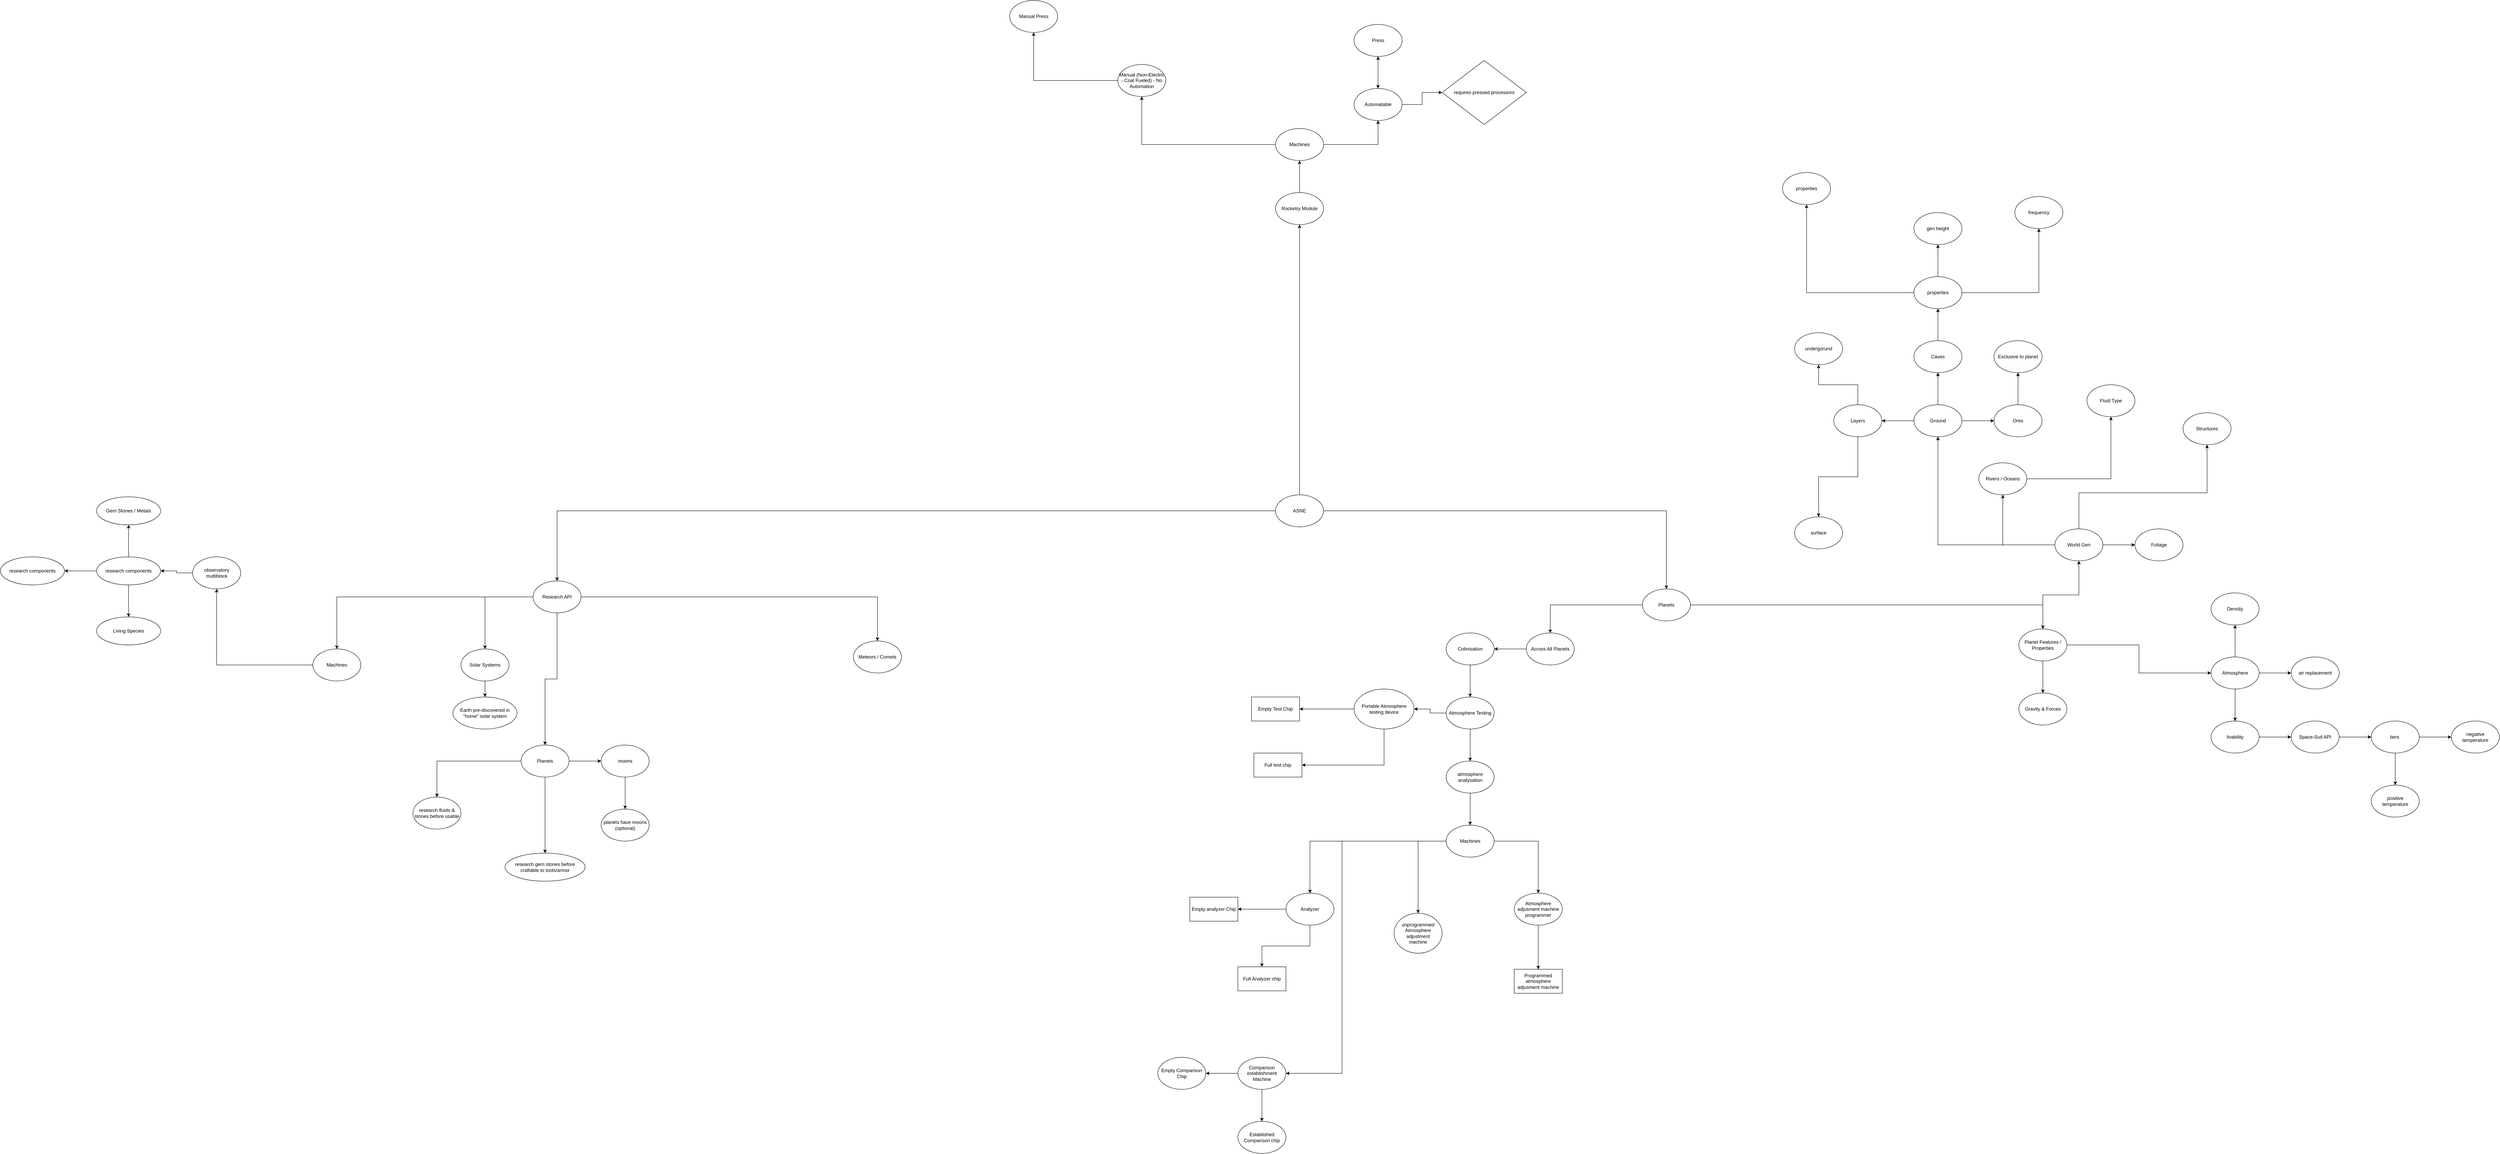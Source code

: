 <mxfile version="13.0.3" type="device"><diagram id="ZSsA4pGNWjH7NtA_CYZp" name="Page-1"><mxGraphModel dx="4730" dy="2001" grid="1" gridSize="10" guides="1" tooltips="1" connect="1" arrows="1" fold="1" page="1" pageScale="1" pageWidth="827" pageHeight="1169" math="0" shadow="0"><root><mxCell id="0"/><mxCell id="1" parent="0"/><mxCell id="Va2Iotv7na_u3ikGPb5Y-4" value="" style="edgeStyle=orthogonalEdgeStyle;rounded=0;orthogonalLoop=1;jettySize=auto;html=1;" parent="1" source="Va2Iotv7na_u3ikGPb5Y-1" target="Va2Iotv7na_u3ikGPb5Y-3" edge="1"><mxGeometry relative="1" as="geometry"/></mxCell><mxCell id="Va2Iotv7na_u3ikGPb5Y-6" value="" style="edgeStyle=orthogonalEdgeStyle;rounded=0;orthogonalLoop=1;jettySize=auto;html=1;" parent="1" source="Va2Iotv7na_u3ikGPb5Y-1" target="Va2Iotv7na_u3ikGPb5Y-5" edge="1"><mxGeometry relative="1" as="geometry"/></mxCell><mxCell id="mNOpSpbeWdeB9OG4I5wn-2" value="" style="edgeStyle=orthogonalEdgeStyle;rounded=0;orthogonalLoop=1;jettySize=auto;html=1;" parent="1" source="Va2Iotv7na_u3ikGPb5Y-1" target="mNOpSpbeWdeB9OG4I5wn-1" edge="1"><mxGeometry relative="1" as="geometry"/></mxCell><mxCell id="Va2Iotv7na_u3ikGPb5Y-1" value="ASNE" style="ellipse;whiteSpace=wrap;html=1;" parent="1" vertex="1"><mxGeometry x="354" y="545" width="120" height="80" as="geometry"/></mxCell><mxCell id="mNOpSpbeWdeB9OG4I5wn-4" value="" style="edgeStyle=orthogonalEdgeStyle;rounded=0;orthogonalLoop=1;jettySize=auto;html=1;" parent="1" source="mNOpSpbeWdeB9OG4I5wn-1" target="mNOpSpbeWdeB9OG4I5wn-3" edge="1"><mxGeometry relative="1" as="geometry"/></mxCell><mxCell id="mNOpSpbeWdeB9OG4I5wn-6" value="" style="edgeStyle=orthogonalEdgeStyle;rounded=0;orthogonalLoop=1;jettySize=auto;html=1;" parent="1" source="mNOpSpbeWdeB9OG4I5wn-1" target="mNOpSpbeWdeB9OG4I5wn-5" edge="1"><mxGeometry relative="1" as="geometry"/></mxCell><mxCell id="mNOpSpbeWdeB9OG4I5wn-8" value="" style="edgeStyle=orthogonalEdgeStyle;rounded=0;orthogonalLoop=1;jettySize=auto;html=1;" parent="1" source="mNOpSpbeWdeB9OG4I5wn-1" target="mNOpSpbeWdeB9OG4I5wn-7" edge="1"><mxGeometry relative="1" as="geometry"/></mxCell><mxCell id="Q98peAPypUFF_v-nUF-B-16" style="edgeStyle=orthogonalEdgeStyle;rounded=0;orthogonalLoop=1;jettySize=auto;html=1;entryX=0.5;entryY=0;entryDx=0;entryDy=0;" edge="1" parent="1" source="mNOpSpbeWdeB9OG4I5wn-1" target="Q98peAPypUFF_v-nUF-B-17"><mxGeometry relative="1" as="geometry"><mxPoint x="-1990" y="930" as="targetPoint"/></mxGeometry></mxCell><mxCell id="mNOpSpbeWdeB9OG4I5wn-1" value="Research API" style="ellipse;whiteSpace=wrap;html=1;" parent="1" vertex="1"><mxGeometry x="-1500" y="760" width="120" height="80" as="geometry"/></mxCell><mxCell id="mNOpSpbeWdeB9OG4I5wn-7" value="Meteors / Comets" style="ellipse;whiteSpace=wrap;html=1;" parent="1" vertex="1"><mxGeometry x="-700" y="910" width="120" height="80" as="geometry"/></mxCell><mxCell id="Q98peAPypUFF_v-nUF-B-10" value="" style="edgeStyle=orthogonalEdgeStyle;rounded=0;orthogonalLoop=1;jettySize=auto;html=1;" edge="1" parent="1" source="mNOpSpbeWdeB9OG4I5wn-5" target="Q98peAPypUFF_v-nUF-B-9"><mxGeometry relative="1" as="geometry"/></mxCell><mxCell id="mNOpSpbeWdeB9OG4I5wn-5" value="Solar Systems" style="ellipse;whiteSpace=wrap;html=1;" parent="1" vertex="1"><mxGeometry x="-1680" y="930" width="120" height="80" as="geometry"/></mxCell><mxCell id="Q98peAPypUFF_v-nUF-B-9" value="Earth pre-discovered in &quot;home&quot; solar system" style="ellipse;whiteSpace=wrap;html=1;" vertex="1" parent="1"><mxGeometry x="-1700" y="1050" width="160" height="80" as="geometry"/></mxCell><mxCell id="Q98peAPypUFF_v-nUF-B-2" value="" style="edgeStyle=orthogonalEdgeStyle;rounded=0;orthogonalLoop=1;jettySize=auto;html=1;" edge="1" parent="1" source="mNOpSpbeWdeB9OG4I5wn-3" target="Q98peAPypUFF_v-nUF-B-1"><mxGeometry relative="1" as="geometry"/></mxCell><mxCell id="Q98peAPypUFF_v-nUF-B-4" value="" style="edgeStyle=orthogonalEdgeStyle;rounded=0;orthogonalLoop=1;jettySize=auto;html=1;" edge="1" parent="1" source="mNOpSpbeWdeB9OG4I5wn-3" target="Q98peAPypUFF_v-nUF-B-3"><mxGeometry relative="1" as="geometry"/></mxCell><mxCell id="Q98peAPypUFF_v-nUF-B-13" value="" style="edgeStyle=orthogonalEdgeStyle;rounded=0;orthogonalLoop=1;jettySize=auto;html=1;" edge="1" parent="1" source="mNOpSpbeWdeB9OG4I5wn-3" target="Q98peAPypUFF_v-nUF-B-12"><mxGeometry relative="1" as="geometry"/></mxCell><mxCell id="mNOpSpbeWdeB9OG4I5wn-3" value="Planets" style="ellipse;whiteSpace=wrap;html=1;" parent="1" vertex="1"><mxGeometry x="-1530" y="1170" width="120" height="80" as="geometry"/></mxCell><mxCell id="Q98peAPypUFF_v-nUF-B-15" value="" style="edgeStyle=orthogonalEdgeStyle;rounded=0;orthogonalLoop=1;jettySize=auto;html=1;" edge="1" parent="1" source="Q98peAPypUFF_v-nUF-B-12" target="Q98peAPypUFF_v-nUF-B-14"><mxGeometry relative="1" as="geometry"/></mxCell><mxCell id="Q98peAPypUFF_v-nUF-B-12" value="moons" style="ellipse;whiteSpace=wrap;html=1;" vertex="1" parent="1"><mxGeometry x="-1330" y="1170" width="120" height="80" as="geometry"/></mxCell><mxCell id="Q98peAPypUFF_v-nUF-B-14" value="planets have moons (optional)" style="ellipse;whiteSpace=wrap;html=1;" vertex="1" parent="1"><mxGeometry x="-1330" y="1330" width="120" height="80" as="geometry"/></mxCell><mxCell id="Q98peAPypUFF_v-nUF-B-3" value="research fluids &amp;amp; stones before usable" style="ellipse;whiteSpace=wrap;html=1;" vertex="1" parent="1"><mxGeometry x="-1800" y="1300" width="120" height="80" as="geometry"/></mxCell><mxCell id="Q98peAPypUFF_v-nUF-B-1" value="research gem stones before craftable to tools/armor" style="ellipse;whiteSpace=wrap;html=1;" vertex="1" parent="1"><mxGeometry x="-1570" y="1440" width="200" height="70" as="geometry"/></mxCell><mxCell id="Va2Iotv7na_u3ikGPb5Y-87" value="" style="edgeStyle=orthogonalEdgeStyle;rounded=0;orthogonalLoop=1;jettySize=auto;html=1;" parent="1" source="Va2Iotv7na_u3ikGPb5Y-5" target="Va2Iotv7na_u3ikGPb5Y-86" edge="1"><mxGeometry relative="1" as="geometry"/></mxCell><mxCell id="Va2Iotv7na_u3ikGPb5Y-5" value="Rocketry Module" style="ellipse;whiteSpace=wrap;html=1;" parent="1" vertex="1"><mxGeometry x="354" y="-210" width="120" height="80" as="geometry"/></mxCell><mxCell id="Va2Iotv7na_u3ikGPb5Y-89" value="" style="edgeStyle=orthogonalEdgeStyle;rounded=0;orthogonalLoop=1;jettySize=auto;html=1;" parent="1" source="Va2Iotv7na_u3ikGPb5Y-86" target="Va2Iotv7na_u3ikGPb5Y-88" edge="1"><mxGeometry relative="1" as="geometry"/></mxCell><mxCell id="Va2Iotv7na_u3ikGPb5Y-91" value="" style="edgeStyle=orthogonalEdgeStyle;rounded=0;orthogonalLoop=1;jettySize=auto;html=1;" parent="1" source="Va2Iotv7na_u3ikGPb5Y-86" target="Va2Iotv7na_u3ikGPb5Y-90" edge="1"><mxGeometry relative="1" as="geometry"/></mxCell><mxCell id="Va2Iotv7na_u3ikGPb5Y-86" value="Machines" style="ellipse;whiteSpace=wrap;html=1;" parent="1" vertex="1"><mxGeometry x="354" y="-370" width="120" height="80" as="geometry"/></mxCell><mxCell id="Va2Iotv7na_u3ikGPb5Y-101" value="" style="edgeStyle=orthogonalEdgeStyle;rounded=0;orthogonalLoop=1;jettySize=auto;html=1;" parent="1" source="Va2Iotv7na_u3ikGPb5Y-90" target="Va2Iotv7na_u3ikGPb5Y-100" edge="1"><mxGeometry relative="1" as="geometry"/></mxCell><mxCell id="Va2Iotv7na_u3ikGPb5Y-109" style="edgeStyle=orthogonalEdgeStyle;rounded=0;orthogonalLoop=1;jettySize=auto;html=1;entryX=0;entryY=0.5;entryDx=0;entryDy=0;" parent="1" source="Va2Iotv7na_u3ikGPb5Y-90" target="Va2Iotv7na_u3ikGPb5Y-106" edge="1"><mxGeometry relative="1" as="geometry"/></mxCell><mxCell id="Va2Iotv7na_u3ikGPb5Y-90" value="Automatable" style="ellipse;whiteSpace=wrap;html=1;" parent="1" vertex="1"><mxGeometry x="550" y="-470" width="120" height="80" as="geometry"/></mxCell><mxCell id="Va2Iotv7na_u3ikGPb5Y-110" value="" style="edgeStyle=orthogonalEdgeStyle;rounded=0;orthogonalLoop=1;jettySize=auto;html=1;" parent="1" source="Va2Iotv7na_u3ikGPb5Y-100" target="Va2Iotv7na_u3ikGPb5Y-90" edge="1"><mxGeometry relative="1" as="geometry"/></mxCell><mxCell id="Va2Iotv7na_u3ikGPb5Y-100" value="Press" style="ellipse;whiteSpace=wrap;html=1;" parent="1" vertex="1"><mxGeometry x="550" y="-630" width="120" height="80" as="geometry"/></mxCell><mxCell id="Va2Iotv7na_u3ikGPb5Y-95" value="" style="edgeStyle=orthogonalEdgeStyle;rounded=0;orthogonalLoop=1;jettySize=auto;html=1;" parent="1" source="Va2Iotv7na_u3ikGPb5Y-88" target="Va2Iotv7na_u3ikGPb5Y-94" edge="1"><mxGeometry relative="1" as="geometry"/></mxCell><mxCell id="Va2Iotv7na_u3ikGPb5Y-88" value="Manual (Non-Electric - Coal Fueled) - No Automation" style="ellipse;whiteSpace=wrap;html=1;" parent="1" vertex="1"><mxGeometry x="-40" y="-530" width="120" height="80" as="geometry"/></mxCell><mxCell id="Va2Iotv7na_u3ikGPb5Y-94" value="Manual Press" style="ellipse;whiteSpace=wrap;html=1;" parent="1" vertex="1"><mxGeometry x="-310" y="-690" width="120" height="80" as="geometry"/></mxCell><mxCell id="Va2Iotv7na_u3ikGPb5Y-20" value="" style="edgeStyle=orthogonalEdgeStyle;rounded=0;orthogonalLoop=1;jettySize=auto;html=1;" parent="1" source="Va2Iotv7na_u3ikGPb5Y-3" target="Va2Iotv7na_u3ikGPb5Y-19" edge="1"><mxGeometry relative="1" as="geometry"/></mxCell><mxCell id="uZqjPbDjSEXQBaCxXIN8-2" value="" style="edgeStyle=orthogonalEdgeStyle;rounded=0;orthogonalLoop=1;jettySize=auto;html=1;" parent="1" source="Va2Iotv7na_u3ikGPb5Y-3" target="uZqjPbDjSEXQBaCxXIN8-1" edge="1"><mxGeometry relative="1" as="geometry"/></mxCell><mxCell id="Va2Iotv7na_u3ikGPb5Y-3" value="Planets" style="ellipse;whiteSpace=wrap;html=1;" parent="1" vertex="1"><mxGeometry x="1270" y="780" width="120" height="80" as="geometry"/></mxCell><mxCell id="uZqjPbDjSEXQBaCxXIN8-4" value="" style="edgeStyle=orthogonalEdgeStyle;rounded=0;orthogonalLoop=1;jettySize=auto;html=1;" parent="1" source="uZqjPbDjSEXQBaCxXIN8-1" target="uZqjPbDjSEXQBaCxXIN8-3" edge="1"><mxGeometry relative="1" as="geometry"/></mxCell><mxCell id="uZqjPbDjSEXQBaCxXIN8-6" value="" style="edgeStyle=orthogonalEdgeStyle;rounded=0;orthogonalLoop=1;jettySize=auto;html=1;" parent="1" source="uZqjPbDjSEXQBaCxXIN8-1" target="uZqjPbDjSEXQBaCxXIN8-5" edge="1"><mxGeometry relative="1" as="geometry"/></mxCell><mxCell id="uZqjPbDjSEXQBaCxXIN8-37" value="" style="edgeStyle=orthogonalEdgeStyle;rounded=0;orthogonalLoop=1;jettySize=auto;html=1;" parent="1" source="uZqjPbDjSEXQBaCxXIN8-1" target="uZqjPbDjSEXQBaCxXIN8-36" edge="1"><mxGeometry relative="1" as="geometry"/></mxCell><mxCell id="uZqjPbDjSEXQBaCxXIN8-1" value="Planet Features / Properties" style="ellipse;whiteSpace=wrap;html=1;" parent="1" vertex="1"><mxGeometry x="2210" y="880" width="120" height="80" as="geometry"/></mxCell><mxCell id="uZqjPbDjSEXQBaCxXIN8-36" value="Gravity &amp;amp; Forces" style="ellipse;whiteSpace=wrap;html=1;" parent="1" vertex="1"><mxGeometry x="2210" y="1040" width="120" height="80" as="geometry"/></mxCell><mxCell id="uZqjPbDjSEXQBaCxXIN8-11" value="" style="edgeStyle=orthogonalEdgeStyle;rounded=0;orthogonalLoop=1;jettySize=auto;html=1;" parent="1" source="uZqjPbDjSEXQBaCxXIN8-5" target="uZqjPbDjSEXQBaCxXIN8-10" edge="1"><mxGeometry relative="1" as="geometry"/></mxCell><mxCell id="uZqjPbDjSEXQBaCxXIN8-13" value="" style="edgeStyle=orthogonalEdgeStyle;rounded=0;orthogonalLoop=1;jettySize=auto;html=1;" parent="1" source="uZqjPbDjSEXQBaCxXIN8-5" target="uZqjPbDjSEXQBaCxXIN8-12" edge="1"><mxGeometry relative="1" as="geometry"/></mxCell><mxCell id="uZqjPbDjSEXQBaCxXIN8-15" value="" style="edgeStyle=orthogonalEdgeStyle;rounded=0;orthogonalLoop=1;jettySize=auto;html=1;" parent="1" source="uZqjPbDjSEXQBaCxXIN8-5" target="uZqjPbDjSEXQBaCxXIN8-14" edge="1"><mxGeometry relative="1" as="geometry"/></mxCell><mxCell id="uZqjPbDjSEXQBaCxXIN8-52" value="" style="edgeStyle=orthogonalEdgeStyle;rounded=0;orthogonalLoop=1;jettySize=auto;html=1;" parent="1" source="uZqjPbDjSEXQBaCxXIN8-5" target="uZqjPbDjSEXQBaCxXIN8-51" edge="1"><mxGeometry relative="1" as="geometry"><Array as="points"><mxPoint x="2360" y="540"/><mxPoint x="2680" y="540"/></Array></mxGeometry></mxCell><mxCell id="uZqjPbDjSEXQBaCxXIN8-5" value="World Gen" style="ellipse;whiteSpace=wrap;html=1;" parent="1" vertex="1"><mxGeometry x="2300" y="630" width="120" height="80" as="geometry"/></mxCell><mxCell id="uZqjPbDjSEXQBaCxXIN8-51" value="Structures" style="ellipse;whiteSpace=wrap;html=1;" parent="1" vertex="1"><mxGeometry x="2620" y="340" width="120" height="80" as="geometry"/></mxCell><mxCell id="uZqjPbDjSEXQBaCxXIN8-17" value="" style="edgeStyle=orthogonalEdgeStyle;rounded=0;orthogonalLoop=1;jettySize=auto;html=1;" parent="1" source="uZqjPbDjSEXQBaCxXIN8-14" target="uZqjPbDjSEXQBaCxXIN8-16" edge="1"><mxGeometry relative="1" as="geometry"/></mxCell><mxCell id="uZqjPbDjSEXQBaCxXIN8-19" value="" style="edgeStyle=orthogonalEdgeStyle;rounded=0;orthogonalLoop=1;jettySize=auto;html=1;" parent="1" source="uZqjPbDjSEXQBaCxXIN8-14" target="uZqjPbDjSEXQBaCxXIN8-18" edge="1"><mxGeometry relative="1" as="geometry"/></mxCell><mxCell id="uZqjPbDjSEXQBaCxXIN8-21" value="" style="edgeStyle=orthogonalEdgeStyle;rounded=0;orthogonalLoop=1;jettySize=auto;html=1;" parent="1" source="uZqjPbDjSEXQBaCxXIN8-14" target="uZqjPbDjSEXQBaCxXIN8-20" edge="1"><mxGeometry relative="1" as="geometry"/></mxCell><mxCell id="uZqjPbDjSEXQBaCxXIN8-14" value="Ground" style="ellipse;whiteSpace=wrap;html=1;" parent="1" vertex="1"><mxGeometry x="1948" y="320" width="120" height="80" as="geometry"/></mxCell><mxCell id="uZqjPbDjSEXQBaCxXIN8-25" value="" style="edgeStyle=orthogonalEdgeStyle;rounded=0;orthogonalLoop=1;jettySize=auto;html=1;" parent="1" source="uZqjPbDjSEXQBaCxXIN8-20" target="uZqjPbDjSEXQBaCxXIN8-24" edge="1"><mxGeometry relative="1" as="geometry"/></mxCell><mxCell id="uZqjPbDjSEXQBaCxXIN8-27" value="" style="edgeStyle=orthogonalEdgeStyle;rounded=0;orthogonalLoop=1;jettySize=auto;html=1;" parent="1" source="uZqjPbDjSEXQBaCxXIN8-20" target="uZqjPbDjSEXQBaCxXIN8-26" edge="1"><mxGeometry relative="1" as="geometry"/></mxCell><mxCell id="uZqjPbDjSEXQBaCxXIN8-20" value="Layers" style="ellipse;whiteSpace=wrap;html=1;" parent="1" vertex="1"><mxGeometry x="1748" y="320" width="120" height="80" as="geometry"/></mxCell><mxCell id="uZqjPbDjSEXQBaCxXIN8-26" value="undergorund" style="ellipse;whiteSpace=wrap;html=1;" parent="1" vertex="1"><mxGeometry x="1650" y="140" width="120" height="80" as="geometry"/></mxCell><mxCell id="uZqjPbDjSEXQBaCxXIN8-24" value="surface" style="ellipse;whiteSpace=wrap;html=1;" parent="1" vertex="1"><mxGeometry x="1650" y="600" width="120" height="80" as="geometry"/></mxCell><mxCell id="uZqjPbDjSEXQBaCxXIN8-23" value="" style="edgeStyle=orthogonalEdgeStyle;rounded=0;orthogonalLoop=1;jettySize=auto;html=1;" parent="1" source="uZqjPbDjSEXQBaCxXIN8-18" target="uZqjPbDjSEXQBaCxXIN8-22" edge="1"><mxGeometry relative="1" as="geometry"/></mxCell><mxCell id="uZqjPbDjSEXQBaCxXIN8-18" value="Ores" style="ellipse;whiteSpace=wrap;html=1;" parent="1" vertex="1"><mxGeometry x="2148" y="320" width="120" height="80" as="geometry"/></mxCell><mxCell id="uZqjPbDjSEXQBaCxXIN8-22" value="Exclusive to planet" style="ellipse;whiteSpace=wrap;html=1;" parent="1" vertex="1"><mxGeometry x="2148" y="160" width="120" height="80" as="geometry"/></mxCell><mxCell id="uZqjPbDjSEXQBaCxXIN8-39" value="" style="edgeStyle=orthogonalEdgeStyle;rounded=0;orthogonalLoop=1;jettySize=auto;html=1;" parent="1" source="uZqjPbDjSEXQBaCxXIN8-16" target="uZqjPbDjSEXQBaCxXIN8-38" edge="1"><mxGeometry relative="1" as="geometry"/></mxCell><mxCell id="uZqjPbDjSEXQBaCxXIN8-16" value="Caves" style="ellipse;whiteSpace=wrap;html=1;" parent="1" vertex="1"><mxGeometry x="1948" y="160" width="120" height="80" as="geometry"/></mxCell><mxCell id="uZqjPbDjSEXQBaCxXIN8-41" value="" style="edgeStyle=orthogonalEdgeStyle;rounded=0;orthogonalLoop=1;jettySize=auto;html=1;" parent="1" source="uZqjPbDjSEXQBaCxXIN8-38" target="uZqjPbDjSEXQBaCxXIN8-40" edge="1"><mxGeometry relative="1" as="geometry"/></mxCell><mxCell id="uZqjPbDjSEXQBaCxXIN8-43" value="" style="edgeStyle=orthogonalEdgeStyle;rounded=0;orthogonalLoop=1;jettySize=auto;html=1;" parent="1" source="uZqjPbDjSEXQBaCxXIN8-38" target="uZqjPbDjSEXQBaCxXIN8-42" edge="1"><mxGeometry relative="1" as="geometry"/></mxCell><mxCell id="uZqjPbDjSEXQBaCxXIN8-45" value="" style="edgeStyle=orthogonalEdgeStyle;rounded=0;orthogonalLoop=1;jettySize=auto;html=1;" parent="1" source="uZqjPbDjSEXQBaCxXIN8-38" target="uZqjPbDjSEXQBaCxXIN8-44" edge="1"><mxGeometry relative="1" as="geometry"/></mxCell><mxCell id="uZqjPbDjSEXQBaCxXIN8-38" value="properties" style="ellipse;whiteSpace=wrap;html=1;" parent="1" vertex="1"><mxGeometry x="1948" width="120" height="80" as="geometry"/></mxCell><mxCell id="uZqjPbDjSEXQBaCxXIN8-44" value="properties" style="ellipse;whiteSpace=wrap;html=1;" parent="1" vertex="1"><mxGeometry x="1620" y="-260" width="120" height="80" as="geometry"/></mxCell><mxCell id="uZqjPbDjSEXQBaCxXIN8-42" value="frequency" style="ellipse;whiteSpace=wrap;html=1;" parent="1" vertex="1"><mxGeometry x="2200" y="-200" width="120" height="80" as="geometry"/></mxCell><mxCell id="uZqjPbDjSEXQBaCxXIN8-40" value="gen height" style="ellipse;whiteSpace=wrap;html=1;" parent="1" vertex="1"><mxGeometry x="1948" y="-160" width="120" height="80" as="geometry"/></mxCell><mxCell id="uZqjPbDjSEXQBaCxXIN8-50" value="" style="edgeStyle=orthogonalEdgeStyle;rounded=0;orthogonalLoop=1;jettySize=auto;html=1;" parent="1" source="uZqjPbDjSEXQBaCxXIN8-12" target="uZqjPbDjSEXQBaCxXIN8-49" edge="1"><mxGeometry relative="1" as="geometry"/></mxCell><mxCell id="uZqjPbDjSEXQBaCxXIN8-12" value="Rivers / Oceans" style="ellipse;whiteSpace=wrap;html=1;" parent="1" vertex="1"><mxGeometry x="2110" y="465" width="120" height="80" as="geometry"/></mxCell><mxCell id="uZqjPbDjSEXQBaCxXIN8-49" value="Fluid Type" style="ellipse;whiteSpace=wrap;html=1;" parent="1" vertex="1"><mxGeometry x="2380" y="270" width="120" height="80" as="geometry"/></mxCell><mxCell id="uZqjPbDjSEXQBaCxXIN8-10" value="Foliage" style="ellipse;whiteSpace=wrap;html=1;" parent="1" vertex="1"><mxGeometry x="2500" y="630" width="120" height="80" as="geometry"/></mxCell><mxCell id="uZqjPbDjSEXQBaCxXIN8-8" value="" style="edgeStyle=orthogonalEdgeStyle;rounded=0;orthogonalLoop=1;jettySize=auto;html=1;" parent="1" source="uZqjPbDjSEXQBaCxXIN8-3" target="uZqjPbDjSEXQBaCxXIN8-7" edge="1"><mxGeometry relative="1" as="geometry"/></mxCell><mxCell id="uZqjPbDjSEXQBaCxXIN8-31" value="" style="edgeStyle=orthogonalEdgeStyle;rounded=0;orthogonalLoop=1;jettySize=auto;html=1;" parent="1" source="uZqjPbDjSEXQBaCxXIN8-3" target="uZqjPbDjSEXQBaCxXIN8-30" edge="1"><mxGeometry relative="1" as="geometry"/></mxCell><mxCell id="uZqjPbDjSEXQBaCxXIN8-35" value="" style="edgeStyle=orthogonalEdgeStyle;rounded=0;orthogonalLoop=1;jettySize=auto;html=1;" parent="1" source="uZqjPbDjSEXQBaCxXIN8-3" target="uZqjPbDjSEXQBaCxXIN8-34" edge="1"><mxGeometry relative="1" as="geometry"/></mxCell><mxCell id="uZqjPbDjSEXQBaCxXIN8-3" value="Atmosphere" style="ellipse;whiteSpace=wrap;html=1;" parent="1" vertex="1"><mxGeometry x="2690" y="950" width="120" height="80" as="geometry"/></mxCell><mxCell id="uZqjPbDjSEXQBaCxXIN8-34" value="Density" style="ellipse;whiteSpace=wrap;html=1;" parent="1" vertex="1"><mxGeometry x="2690" y="790" width="120" height="80" as="geometry"/></mxCell><mxCell id="uZqjPbDjSEXQBaCxXIN8-30" value="air replacement" style="ellipse;whiteSpace=wrap;html=1;" parent="1" vertex="1"><mxGeometry x="2890" y="950" width="120" height="80" as="geometry"/></mxCell><mxCell id="kfIZ35XW7t8YEFNPNZht-2" value="" style="edgeStyle=orthogonalEdgeStyle;rounded=0;orthogonalLoop=1;jettySize=auto;html=1;" parent="1" source="uZqjPbDjSEXQBaCxXIN8-7" target="kfIZ35XW7t8YEFNPNZht-1" edge="1"><mxGeometry relative="1" as="geometry"/></mxCell><mxCell id="uZqjPbDjSEXQBaCxXIN8-7" value="livability" style="ellipse;whiteSpace=wrap;html=1;" parent="1" vertex="1"><mxGeometry x="2690" y="1110" width="120" height="80" as="geometry"/></mxCell><mxCell id="kfIZ35XW7t8YEFNPNZht-4" value="" style="edgeStyle=orthogonalEdgeStyle;rounded=0;orthogonalLoop=1;jettySize=auto;html=1;" parent="1" source="kfIZ35XW7t8YEFNPNZht-1" target="kfIZ35XW7t8YEFNPNZht-3" edge="1"><mxGeometry relative="1" as="geometry"/></mxCell><mxCell id="kfIZ35XW7t8YEFNPNZht-1" value="Space-Suit API" style="ellipse;whiteSpace=wrap;html=1;" parent="1" vertex="1"><mxGeometry x="2890" y="1110" width="120" height="80" as="geometry"/></mxCell><mxCell id="kfIZ35XW7t8YEFNPNZht-6" value="" style="edgeStyle=orthogonalEdgeStyle;rounded=0;orthogonalLoop=1;jettySize=auto;html=1;" parent="1" source="kfIZ35XW7t8YEFNPNZht-3" target="kfIZ35XW7t8YEFNPNZht-5" edge="1"><mxGeometry relative="1" as="geometry"/></mxCell><mxCell id="kfIZ35XW7t8YEFNPNZht-8" value="" style="edgeStyle=orthogonalEdgeStyle;rounded=0;orthogonalLoop=1;jettySize=auto;html=1;" parent="1" source="kfIZ35XW7t8YEFNPNZht-3" target="kfIZ35XW7t8YEFNPNZht-7" edge="1"><mxGeometry relative="1" as="geometry"/></mxCell><mxCell id="kfIZ35XW7t8YEFNPNZht-3" value="tiers&amp;nbsp;" style="ellipse;whiteSpace=wrap;html=1;" parent="1" vertex="1"><mxGeometry x="3090" y="1110" width="120" height="80" as="geometry"/></mxCell><mxCell id="kfIZ35XW7t8YEFNPNZht-7" value="negative &lt;br&gt;temperature" style="ellipse;whiteSpace=wrap;html=1;" parent="1" vertex="1"><mxGeometry x="3290" y="1110" width="120" height="80" as="geometry"/></mxCell><mxCell id="kfIZ35XW7t8YEFNPNZht-5" value="positive &lt;br&gt;temperature" style="ellipse;whiteSpace=wrap;html=1;" parent="1" vertex="1"><mxGeometry x="3090" y="1270" width="120" height="80" as="geometry"/></mxCell><mxCell id="Va2Iotv7na_u3ikGPb5Y-22" value="" style="edgeStyle=orthogonalEdgeStyle;rounded=0;orthogonalLoop=1;jettySize=auto;html=1;" parent="1" source="Va2Iotv7na_u3ikGPb5Y-19" target="Va2Iotv7na_u3ikGPb5Y-21" edge="1"><mxGeometry relative="1" as="geometry"/></mxCell><mxCell id="Va2Iotv7na_u3ikGPb5Y-19" value="Across All Planets" style="ellipse;whiteSpace=wrap;html=1;" parent="1" vertex="1"><mxGeometry x="980" y="890" width="120" height="80" as="geometry"/></mxCell><mxCell id="Va2Iotv7na_u3ikGPb5Y-24" value="" style="edgeStyle=orthogonalEdgeStyle;rounded=0;orthogonalLoop=1;jettySize=auto;html=1;" parent="1" source="Va2Iotv7na_u3ikGPb5Y-21" target="Va2Iotv7na_u3ikGPb5Y-23" edge="1"><mxGeometry relative="1" as="geometry"/></mxCell><mxCell id="Va2Iotv7na_u3ikGPb5Y-21" value="Colinisation" style="ellipse;whiteSpace=wrap;html=1;" parent="1" vertex="1"><mxGeometry x="780" y="890" width="120" height="80" as="geometry"/></mxCell><mxCell id="Va2Iotv7na_u3ikGPb5Y-26" value="" style="edgeStyle=orthogonalEdgeStyle;rounded=0;orthogonalLoop=1;jettySize=auto;html=1;" parent="1" source="Va2Iotv7na_u3ikGPb5Y-23" target="Va2Iotv7na_u3ikGPb5Y-25" edge="1"><mxGeometry relative="1" as="geometry"/></mxCell><mxCell id="Va2Iotv7na_u3ikGPb5Y-28" value="" style="edgeStyle=orthogonalEdgeStyle;rounded=0;orthogonalLoop=1;jettySize=auto;html=1;" parent="1" source="Va2Iotv7na_u3ikGPb5Y-23" target="Va2Iotv7na_u3ikGPb5Y-27" edge="1"><mxGeometry relative="1" as="geometry"/></mxCell><mxCell id="Va2Iotv7na_u3ikGPb5Y-23" value="Atmosphere Testing" style="ellipse;whiteSpace=wrap;html=1;" parent="1" vertex="1"><mxGeometry x="780" y="1050" width="120" height="80" as="geometry"/></mxCell><mxCell id="Va2Iotv7na_u3ikGPb5Y-30" value="" style="edgeStyle=orthogonalEdgeStyle;rounded=0;orthogonalLoop=1;jettySize=auto;html=1;" parent="1" source="Va2Iotv7na_u3ikGPb5Y-27" target="Va2Iotv7na_u3ikGPb5Y-29" edge="1"><mxGeometry relative="1" as="geometry"/></mxCell><mxCell id="Va2Iotv7na_u3ikGPb5Y-27" value="atmosphere analysation" style="ellipse;whiteSpace=wrap;html=1;shadow=0;" parent="1" vertex="1"><mxGeometry x="780" y="1210" width="120" height="80" as="geometry"/></mxCell><mxCell id="Va2Iotv7na_u3ikGPb5Y-32" value="" style="edgeStyle=orthogonalEdgeStyle;rounded=0;orthogonalLoop=1;jettySize=auto;html=1;" parent="1" source="Va2Iotv7na_u3ikGPb5Y-29" target="Va2Iotv7na_u3ikGPb5Y-31" edge="1"><mxGeometry relative="1" as="geometry"/></mxCell><mxCell id="Va2Iotv7na_u3ikGPb5Y-36" value="" style="edgeStyle=orthogonalEdgeStyle;rounded=0;orthogonalLoop=1;jettySize=auto;html=1;" parent="1" source="Va2Iotv7na_u3ikGPb5Y-29" target="Va2Iotv7na_u3ikGPb5Y-35" edge="1"><mxGeometry relative="1" as="geometry"><Array as="points"><mxPoint x="520" y="1410"/></Array></mxGeometry></mxCell><mxCell id="Va2Iotv7na_u3ikGPb5Y-38" value="" style="edgeStyle=orthogonalEdgeStyle;rounded=0;orthogonalLoop=1;jettySize=auto;html=1;" parent="1" source="Va2Iotv7na_u3ikGPb5Y-29" target="Va2Iotv7na_u3ikGPb5Y-37" edge="1"><mxGeometry relative="1" as="geometry"/></mxCell><mxCell id="Va2Iotv7na_u3ikGPb5Y-46" value="" style="edgeStyle=orthogonalEdgeStyle;rounded=0;orthogonalLoop=1;jettySize=auto;html=1;" parent="1" source="Va2Iotv7na_u3ikGPb5Y-29" target="Va2Iotv7na_u3ikGPb5Y-45" edge="1"><mxGeometry relative="1" as="geometry"/></mxCell><mxCell id="Va2Iotv7na_u3ikGPb5Y-29" value="Machines" style="ellipse;whiteSpace=wrap;html=1;" parent="1" vertex="1"><mxGeometry x="780" y="1370" width="120" height="80" as="geometry"/></mxCell><mxCell id="Va2Iotv7na_u3ikGPb5Y-80" value="" style="edgeStyle=orthogonalEdgeStyle;rounded=0;orthogonalLoop=1;jettySize=auto;html=1;entryX=0.5;entryY=0;entryDx=0;entryDy=0;" parent="1" source="Va2Iotv7na_u3ikGPb5Y-45" target="Va2Iotv7na_u3ikGPb5Y-81" edge="1"><mxGeometry relative="1" as="geometry"><mxPoint x="1010" y="1700" as="targetPoint"/></mxGeometry></mxCell><mxCell id="Va2Iotv7na_u3ikGPb5Y-45" value="Atmosphere adjusment machine programmer" style="ellipse;whiteSpace=wrap;html=1;" parent="1" vertex="1"><mxGeometry x="950" y="1540" width="120" height="80" as="geometry"/></mxCell><mxCell id="Va2Iotv7na_u3ikGPb5Y-37" value="unprogrammed&lt;br&gt;Atmosphere adjustment&lt;br&gt;machine" style="ellipse;whiteSpace=wrap;html=1;" parent="1" vertex="1"><mxGeometry x="650" y="1590" width="120" height="100" as="geometry"/></mxCell><mxCell id="Va2Iotv7na_u3ikGPb5Y-74" value="" style="edgeStyle=orthogonalEdgeStyle;rounded=0;orthogonalLoop=1;jettySize=auto;html=1;" parent="1" source="Va2Iotv7na_u3ikGPb5Y-35" target="Va2Iotv7na_u3ikGPb5Y-73" edge="1"><mxGeometry relative="1" as="geometry"/></mxCell><mxCell id="Va2Iotv7na_u3ikGPb5Y-76" value="" style="edgeStyle=orthogonalEdgeStyle;rounded=0;orthogonalLoop=1;jettySize=auto;html=1;" parent="1" source="Va2Iotv7na_u3ikGPb5Y-35" target="Va2Iotv7na_u3ikGPb5Y-75" edge="1"><mxGeometry relative="1" as="geometry"/></mxCell><mxCell id="Va2Iotv7na_u3ikGPb5Y-35" value="Comparison establishment Machine" style="ellipse;whiteSpace=wrap;html=1;" parent="1" vertex="1"><mxGeometry x="260" y="1950" width="120" height="80" as="geometry"/></mxCell><mxCell id="Va2Iotv7na_u3ikGPb5Y-75" value="Established Comparison chip" style="ellipse;whiteSpace=wrap;html=1;" parent="1" vertex="1"><mxGeometry x="260" y="2110" width="120" height="80" as="geometry"/></mxCell><mxCell id="Va2Iotv7na_u3ikGPb5Y-73" value="Empty Comparison Chip" style="ellipse;whiteSpace=wrap;html=1;" parent="1" vertex="1"><mxGeometry x="60" y="1950" width="120" height="80" as="geometry"/></mxCell><mxCell id="Va2Iotv7na_u3ikGPb5Y-65" value="" style="edgeStyle=orthogonalEdgeStyle;rounded=0;orthogonalLoop=1;jettySize=auto;html=1;entryX=1;entryY=0.5;entryDx=0;entryDy=0;" parent="1" source="Va2Iotv7na_u3ikGPb5Y-31" target="Va2Iotv7na_u3ikGPb5Y-71" edge="1"><mxGeometry relative="1" as="geometry"><mxPoint x="300" y="1580" as="targetPoint"/></mxGeometry></mxCell><mxCell id="Va2Iotv7na_u3ikGPb5Y-67" value="" style="edgeStyle=orthogonalEdgeStyle;rounded=0;orthogonalLoop=1;jettySize=auto;html=1;entryX=0.5;entryY=0;entryDx=0;entryDy=0;" parent="1" source="Va2Iotv7na_u3ikGPb5Y-31" target="Va2Iotv7na_u3ikGPb5Y-68" edge="1"><mxGeometry relative="1" as="geometry"><mxPoint x="320" y="1660" as="targetPoint"/></mxGeometry></mxCell><mxCell id="Va2Iotv7na_u3ikGPb5Y-31" value="Analyzer" style="ellipse;whiteSpace=wrap;html=1;" parent="1" vertex="1"><mxGeometry x="380" y="1540" width="120" height="80" as="geometry"/></mxCell><mxCell id="Va2Iotv7na_u3ikGPb5Y-58" value="" style="edgeStyle=orthogonalEdgeStyle;rounded=0;orthogonalLoop=1;jettySize=auto;html=1;entryX=1;entryY=0.5;entryDx=0;entryDy=0;" parent="1" source="Va2Iotv7na_u3ikGPb5Y-25" target="Va2Iotv7na_u3ikGPb5Y-59" edge="1"><mxGeometry relative="1" as="geometry"><mxPoint x="470" y="1080" as="targetPoint"/></mxGeometry></mxCell><mxCell id="Va2Iotv7na_u3ikGPb5Y-63" style="edgeStyle=orthogonalEdgeStyle;rounded=0;orthogonalLoop=1;jettySize=auto;html=1;exitX=0.5;exitY=1;exitDx=0;exitDy=0;entryX=1;entryY=0.5;entryDx=0;entryDy=0;" parent="1" source="Va2Iotv7na_u3ikGPb5Y-25" target="Va2Iotv7na_u3ikGPb5Y-62" edge="1"><mxGeometry relative="1" as="geometry"/></mxCell><mxCell id="Va2Iotv7na_u3ikGPb5Y-25" value="Portable Atmosphere testing device" style="ellipse;whiteSpace=wrap;html=1;" parent="1" vertex="1"><mxGeometry x="550" y="1030" width="150" height="100" as="geometry"/></mxCell><mxCell id="Va2Iotv7na_u3ikGPb5Y-59" value="Empty Test Chip" style="rounded=0;whiteSpace=wrap;html=1;shadow=0;" parent="1" vertex="1"><mxGeometry x="294" y="1050" width="120" height="60" as="geometry"/></mxCell><mxCell id="Va2Iotv7na_u3ikGPb5Y-62" value="Full test chip" style="rounded=0;whiteSpace=wrap;html=1;shadow=0;" parent="1" vertex="1"><mxGeometry x="300" y="1190" width="120" height="60" as="geometry"/></mxCell><mxCell id="Va2Iotv7na_u3ikGPb5Y-68" value="&lt;span&gt;Full Analyzer chip&lt;/span&gt;" style="rounded=0;whiteSpace=wrap;html=1;shadow=0;" parent="1" vertex="1"><mxGeometry x="260" y="1724" width="120" height="60" as="geometry"/></mxCell><mxCell id="Va2Iotv7na_u3ikGPb5Y-71" value="&lt;span&gt;Empty analyzer Chip&lt;/span&gt;" style="rounded=0;whiteSpace=wrap;html=1;shadow=0;" parent="1" vertex="1"><mxGeometry x="140" y="1550" width="120" height="60" as="geometry"/></mxCell><mxCell id="Va2Iotv7na_u3ikGPb5Y-81" value="Programmed atmosphere adjusment machine" style="rounded=0;whiteSpace=wrap;html=1;shadow=0;" parent="1" vertex="1"><mxGeometry x="950" y="1730" width="120" height="60" as="geometry"/></mxCell><mxCell id="Va2Iotv7na_u3ikGPb5Y-106" value="requires pressed processors" style="rhombus;whiteSpace=wrap;html=1;shadow=0;" parent="1" vertex="1"><mxGeometry x="770" y="-540" width="210" height="160" as="geometry"/></mxCell><mxCell id="Q98peAPypUFF_v-nUF-B-19" value="" style="edgeStyle=orthogonalEdgeStyle;rounded=0;orthogonalLoop=1;jettySize=auto;html=1;" edge="1" parent="1" source="Q98peAPypUFF_v-nUF-B-17" target="Q98peAPypUFF_v-nUF-B-18"><mxGeometry relative="1" as="geometry"/></mxCell><mxCell id="Q98peAPypUFF_v-nUF-B-17" value="Machines" style="ellipse;whiteSpace=wrap;html=1;" vertex="1" parent="1"><mxGeometry x="-2050" y="930" width="120" height="80" as="geometry"/></mxCell><mxCell id="Q98peAPypUFF_v-nUF-B-21" value="" style="edgeStyle=orthogonalEdgeStyle;rounded=0;orthogonalLoop=1;jettySize=auto;html=1;" edge="1" parent="1" source="Q98peAPypUFF_v-nUF-B-18" target="Q98peAPypUFF_v-nUF-B-20"><mxGeometry relative="1" as="geometry"/></mxCell><mxCell id="Q98peAPypUFF_v-nUF-B-18" value="observatory multiblock" style="ellipse;whiteSpace=wrap;html=1;" vertex="1" parent="1"><mxGeometry x="-2350" y="700" width="120" height="80" as="geometry"/></mxCell><mxCell id="Q98peAPypUFF_v-nUF-B-23" value="" style="edgeStyle=orthogonalEdgeStyle;rounded=0;orthogonalLoop=1;jettySize=auto;html=1;" edge="1" parent="1" source="Q98peAPypUFF_v-nUF-B-20" target="Q98peAPypUFF_v-nUF-B-22"><mxGeometry relative="1" as="geometry"/></mxCell><mxCell id="Q98peAPypUFF_v-nUF-B-26" value="" style="edgeStyle=orthogonalEdgeStyle;rounded=0;orthogonalLoop=1;jettySize=auto;html=1;" edge="1" parent="1" source="Q98peAPypUFF_v-nUF-B-20" target="Q98peAPypUFF_v-nUF-B-25"><mxGeometry relative="1" as="geometry"/></mxCell><mxCell id="Q98peAPypUFF_v-nUF-B-28" value="" style="edgeStyle=orthogonalEdgeStyle;rounded=0;orthogonalLoop=1;jettySize=auto;html=1;" edge="1" parent="1" source="Q98peAPypUFF_v-nUF-B-20" target="Q98peAPypUFF_v-nUF-B-27"><mxGeometry relative="1" as="geometry"/></mxCell><mxCell id="Q98peAPypUFF_v-nUF-B-20" value="research components" style="ellipse;whiteSpace=wrap;html=1;" vertex="1" parent="1"><mxGeometry x="-2590" y="700" width="160" height="70" as="geometry"/></mxCell><mxCell id="Q98peAPypUFF_v-nUF-B-27" value="research components" style="ellipse;whiteSpace=wrap;html=1;" vertex="1" parent="1"><mxGeometry x="-2830" y="700" width="160" height="70" as="geometry"/></mxCell><mxCell id="Q98peAPypUFF_v-nUF-B-25" value="Living Species" style="ellipse;whiteSpace=wrap;html=1;" vertex="1" parent="1"><mxGeometry x="-2590" y="850" width="160" height="70" as="geometry"/></mxCell><mxCell id="Q98peAPypUFF_v-nUF-B-22" value="Gem Stones / Metals" style="ellipse;whiteSpace=wrap;html=1;" vertex="1" parent="1"><mxGeometry x="-2590" y="550" width="160" height="70" as="geometry"/></mxCell></root></mxGraphModel></diagram></mxfile>